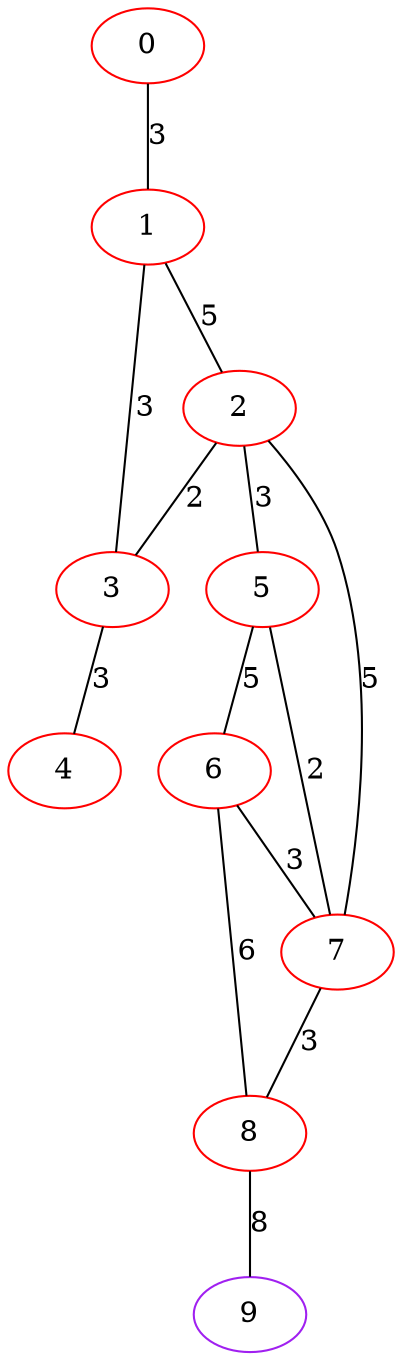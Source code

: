 graph "" {
0 [color=red, weight=1];
1 [color=red, weight=1];
2 [color=red, weight=1];
3 [color=red, weight=1];
4 [color=red, weight=1];
5 [color=red, weight=1];
6 [color=red, weight=1];
7 [color=red, weight=1];
8 [color=red, weight=1];
9 [color=purple, weight=4];
0 -- 1  [key=0, label=3];
1 -- 2  [key=0, label=5];
1 -- 3  [key=0, label=3];
2 -- 3  [key=0, label=2];
2 -- 5  [key=0, label=3];
2 -- 7  [key=0, label=5];
3 -- 4  [key=0, label=3];
5 -- 6  [key=0, label=5];
5 -- 7  [key=0, label=2];
6 -- 8  [key=0, label=6];
6 -- 7  [key=0, label=3];
7 -- 8  [key=0, label=3];
8 -- 9  [key=0, label=8];
}
